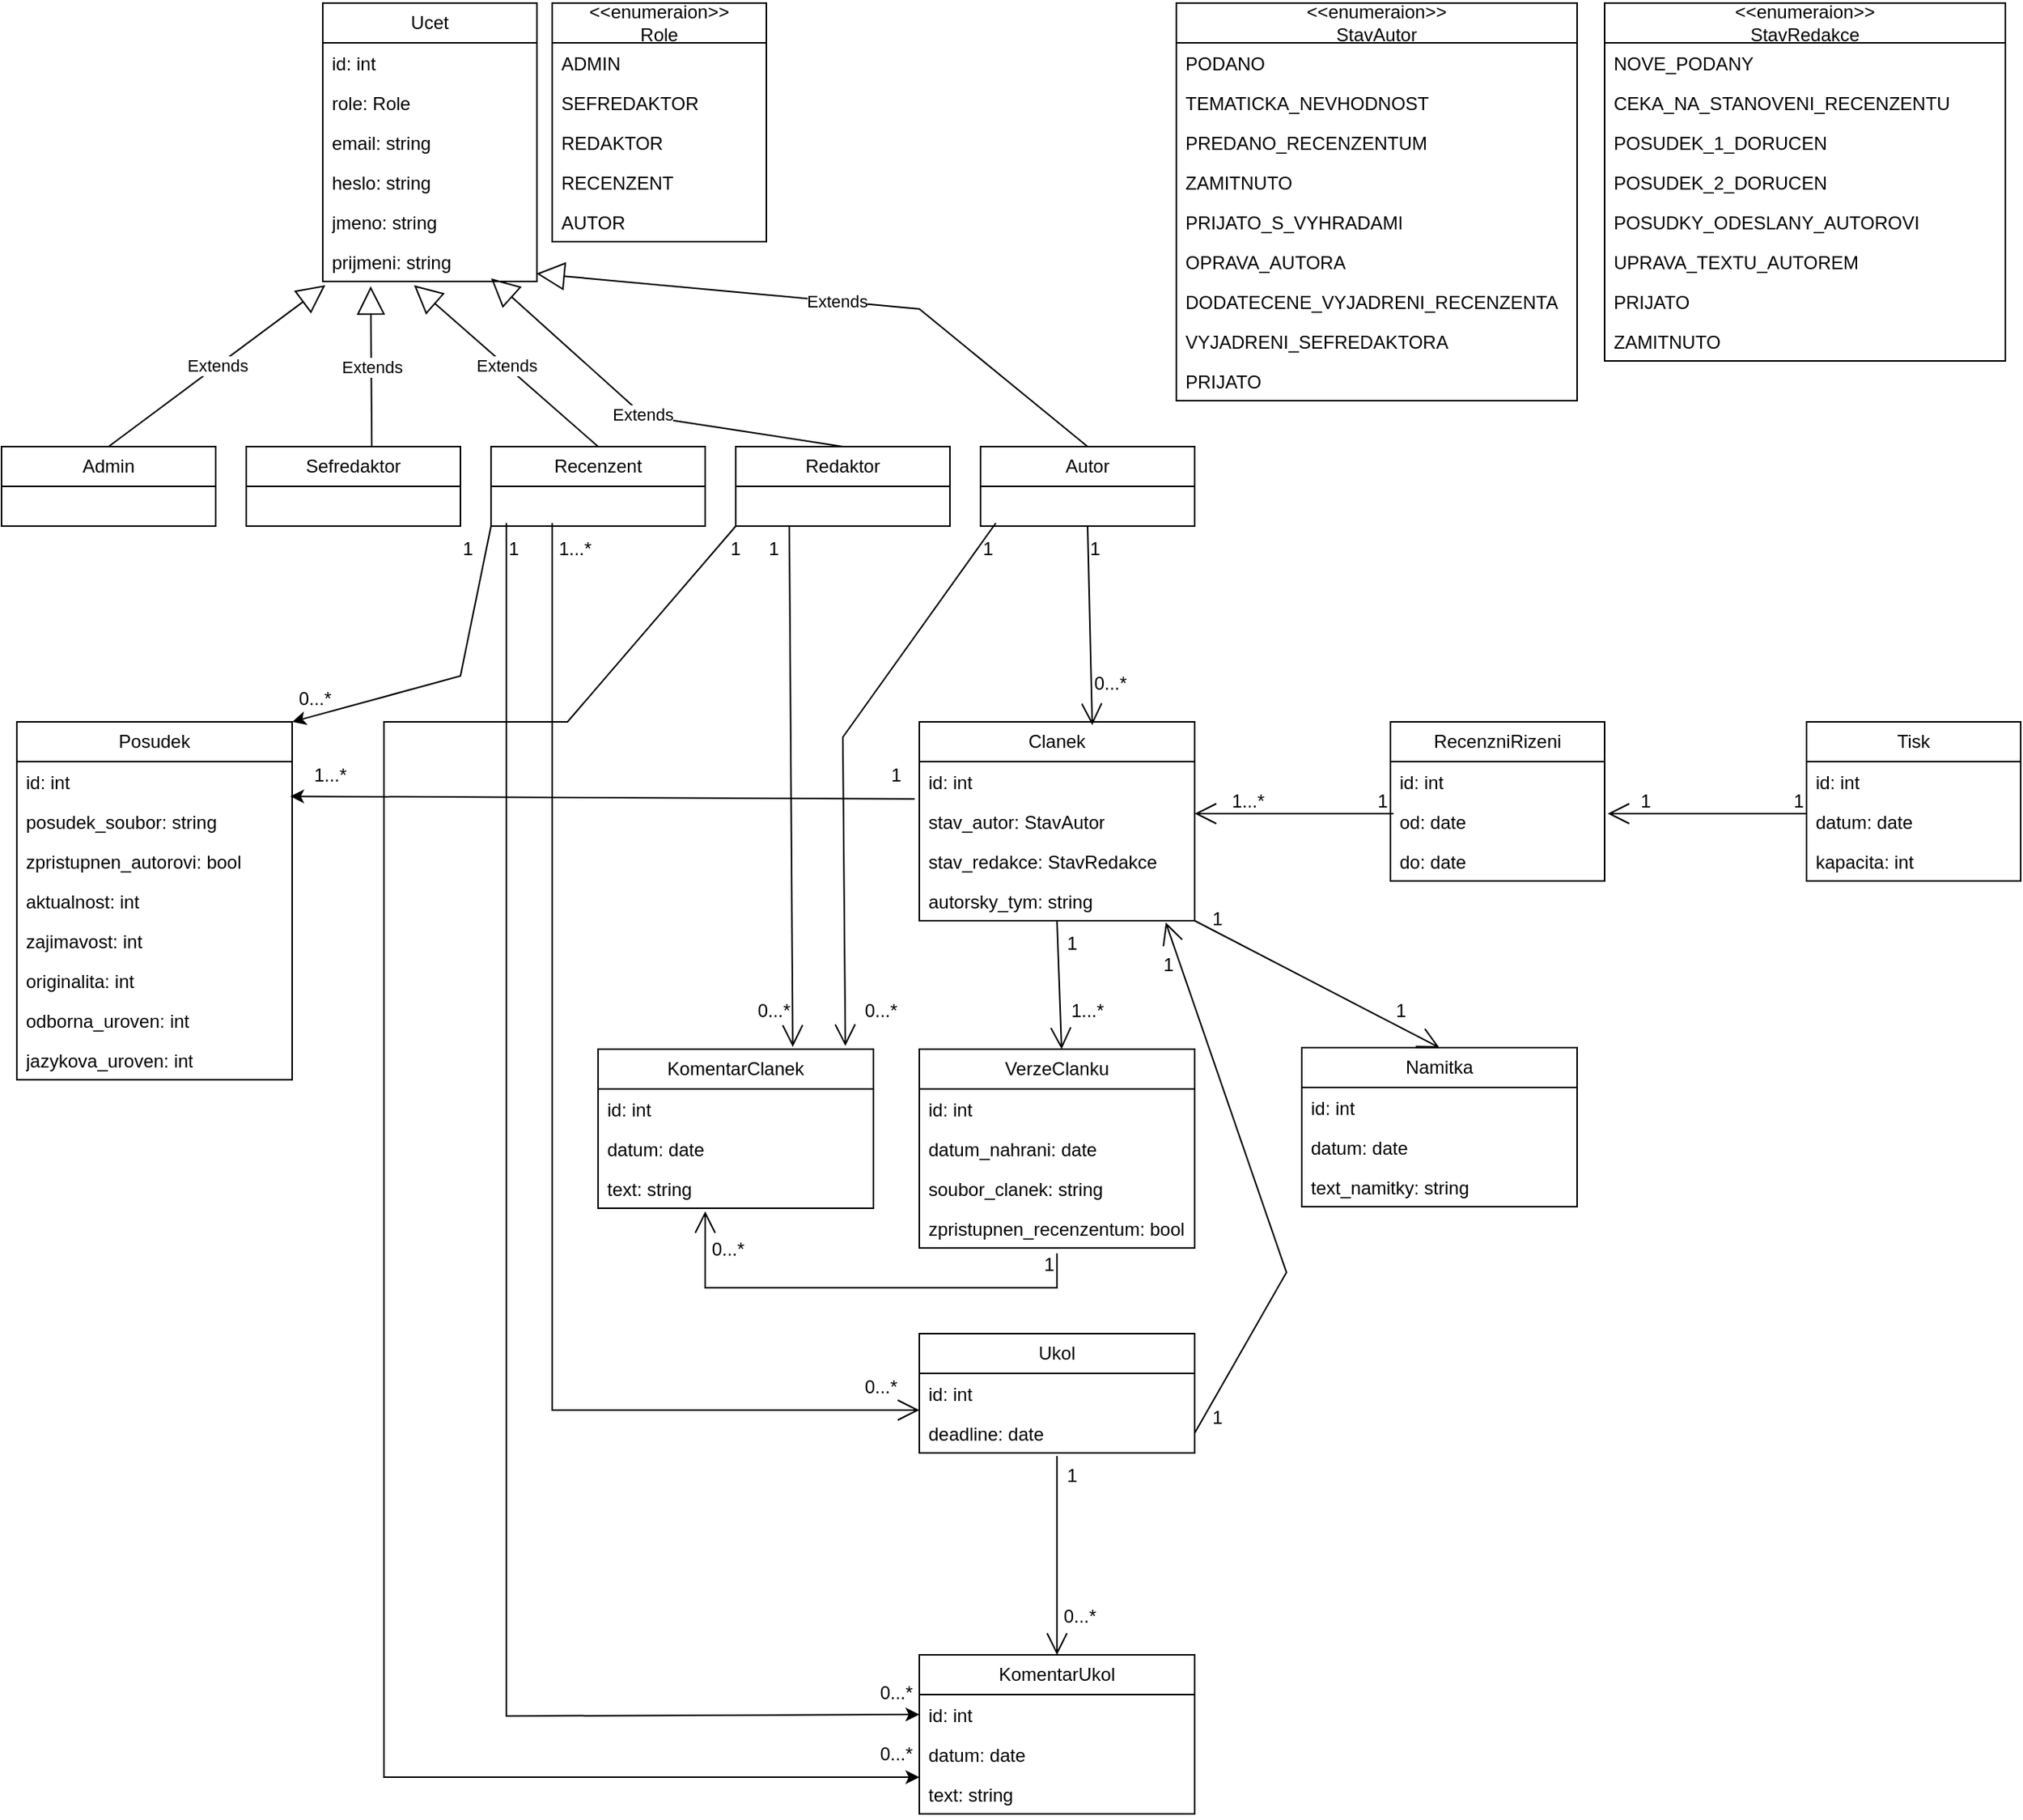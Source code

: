 <mxfile version="22.1.2" type="device">
  <diagram id="C5RBs43oDa-KdzZeNtuy" name="Page-1">
    <mxGraphModel dx="1364" dy="843" grid="1" gridSize="10" guides="1" tooltips="1" connect="1" arrows="1" fold="1" page="1" pageScale="1" pageWidth="2336" pageHeight="1654" math="0" shadow="0">
      <root>
        <mxCell id="WIyWlLk6GJQsqaUBKTNV-0" />
        <mxCell id="WIyWlLk6GJQsqaUBKTNV-1" parent="WIyWlLk6GJQsqaUBKTNV-0" />
        <mxCell id="KQX5GPK5ouyB3LBMSboQ-0" value="Ucet" style="swimlane;fontStyle=0;childLayout=stackLayout;horizontal=1;startSize=26;fillColor=none;horizontalStack=0;resizeParent=1;resizeParentMax=0;resizeLast=0;collapsible=1;marginBottom=0;whiteSpace=wrap;html=1;" parent="WIyWlLk6GJQsqaUBKTNV-1" vertex="1">
          <mxGeometry x="400" y="40" width="140" height="182" as="geometry" />
        </mxCell>
        <mxCell id="KQX5GPK5ouyB3LBMSboQ-1" value="id: int" style="text;strokeColor=none;fillColor=none;align=left;verticalAlign=top;spacingLeft=4;spacingRight=4;overflow=hidden;rotatable=0;points=[[0,0.5],[1,0.5]];portConstraint=eastwest;whiteSpace=wrap;html=1;" parent="KQX5GPK5ouyB3LBMSboQ-0" vertex="1">
          <mxGeometry y="26" width="140" height="26" as="geometry" />
        </mxCell>
        <mxCell id="KQX5GPK5ouyB3LBMSboQ-6" value="role: Role" style="text;strokeColor=none;fillColor=none;align=left;verticalAlign=top;spacingLeft=4;spacingRight=4;overflow=hidden;rotatable=0;points=[[0,0.5],[1,0.5]];portConstraint=eastwest;whiteSpace=wrap;html=1;" parent="KQX5GPK5ouyB3LBMSboQ-0" vertex="1">
          <mxGeometry y="52" width="140" height="26" as="geometry" />
        </mxCell>
        <mxCell id="KQX5GPK5ouyB3LBMSboQ-2" value="email: string" style="text;strokeColor=none;fillColor=none;align=left;verticalAlign=top;spacingLeft=4;spacingRight=4;overflow=hidden;rotatable=0;points=[[0,0.5],[1,0.5]];portConstraint=eastwest;whiteSpace=wrap;html=1;" parent="KQX5GPK5ouyB3LBMSboQ-0" vertex="1">
          <mxGeometry y="78" width="140" height="26" as="geometry" />
        </mxCell>
        <mxCell id="KQX5GPK5ouyB3LBMSboQ-3" value="heslo: string" style="text;strokeColor=none;fillColor=none;align=left;verticalAlign=top;spacingLeft=4;spacingRight=4;overflow=hidden;rotatable=0;points=[[0,0.5],[1,0.5]];portConstraint=eastwest;whiteSpace=wrap;html=1;" parent="KQX5GPK5ouyB3LBMSboQ-0" vertex="1">
          <mxGeometry y="104" width="140" height="26" as="geometry" />
        </mxCell>
        <mxCell id="KQX5GPK5ouyB3LBMSboQ-4" value="jmeno: string" style="text;strokeColor=none;fillColor=none;align=left;verticalAlign=top;spacingLeft=4;spacingRight=4;overflow=hidden;rotatable=0;points=[[0,0.5],[1,0.5]];portConstraint=eastwest;whiteSpace=wrap;html=1;" parent="KQX5GPK5ouyB3LBMSboQ-0" vertex="1">
          <mxGeometry y="130" width="140" height="26" as="geometry" />
        </mxCell>
        <mxCell id="KQX5GPK5ouyB3LBMSboQ-5" value="prijmeni: string" style="text;strokeColor=none;fillColor=none;align=left;verticalAlign=top;spacingLeft=4;spacingRight=4;overflow=hidden;rotatable=0;points=[[0,0.5],[1,0.5]];portConstraint=eastwest;whiteSpace=wrap;html=1;" parent="KQX5GPK5ouyB3LBMSboQ-0" vertex="1">
          <mxGeometry y="156" width="140" height="26" as="geometry" />
        </mxCell>
        <mxCell id="KQX5GPK5ouyB3LBMSboQ-9" value="&amp;lt;&amp;lt;enumeraion&amp;gt;&amp;gt;&lt;br&gt;Role" style="swimlane;fontStyle=0;childLayout=stackLayout;horizontal=1;startSize=26;fillColor=none;horizontalStack=0;resizeParent=1;resizeParentMax=0;resizeLast=0;collapsible=1;marginBottom=0;whiteSpace=wrap;html=1;" parent="WIyWlLk6GJQsqaUBKTNV-1" vertex="1">
          <mxGeometry x="550" y="40" width="140" height="156" as="geometry" />
        </mxCell>
        <mxCell id="KQX5GPK5ouyB3LBMSboQ-14" value="ADMIN" style="text;strokeColor=none;fillColor=none;align=left;verticalAlign=top;spacingLeft=4;spacingRight=4;overflow=hidden;rotatable=0;points=[[0,0.5],[1,0.5]];portConstraint=eastwest;whiteSpace=wrap;html=1;" parent="KQX5GPK5ouyB3LBMSboQ-9" vertex="1">
          <mxGeometry y="26" width="140" height="26" as="geometry" />
        </mxCell>
        <mxCell id="KQX5GPK5ouyB3LBMSboQ-10" value="SEFREDAKTOR" style="text;strokeColor=none;fillColor=none;align=left;verticalAlign=top;spacingLeft=4;spacingRight=4;overflow=hidden;rotatable=0;points=[[0,0.5],[1,0.5]];portConstraint=eastwest;whiteSpace=wrap;html=1;" parent="KQX5GPK5ouyB3LBMSboQ-9" vertex="1">
          <mxGeometry y="52" width="140" height="26" as="geometry" />
        </mxCell>
        <mxCell id="KQX5GPK5ouyB3LBMSboQ-11" value="REDAKTOR" style="text;strokeColor=none;fillColor=none;align=left;verticalAlign=top;spacingLeft=4;spacingRight=4;overflow=hidden;rotatable=0;points=[[0,0.5],[1,0.5]];portConstraint=eastwest;whiteSpace=wrap;html=1;" parent="KQX5GPK5ouyB3LBMSboQ-9" vertex="1">
          <mxGeometry y="78" width="140" height="26" as="geometry" />
        </mxCell>
        <mxCell id="KQX5GPK5ouyB3LBMSboQ-12" value="RECENZENT" style="text;strokeColor=none;fillColor=none;align=left;verticalAlign=top;spacingLeft=4;spacingRight=4;overflow=hidden;rotatable=0;points=[[0,0.5],[1,0.5]];portConstraint=eastwest;whiteSpace=wrap;html=1;" parent="KQX5GPK5ouyB3LBMSboQ-9" vertex="1">
          <mxGeometry y="104" width="140" height="26" as="geometry" />
        </mxCell>
        <mxCell id="KQX5GPK5ouyB3LBMSboQ-13" value="AUTOR" style="text;strokeColor=none;fillColor=none;align=left;verticalAlign=top;spacingLeft=4;spacingRight=4;overflow=hidden;rotatable=0;points=[[0,0.5],[1,0.5]];portConstraint=eastwest;whiteSpace=wrap;html=1;" parent="KQX5GPK5ouyB3LBMSboQ-9" vertex="1">
          <mxGeometry y="130" width="140" height="26" as="geometry" />
        </mxCell>
        <mxCell id="KQX5GPK5ouyB3LBMSboQ-24" value="Admin" style="swimlane;fontStyle=0;childLayout=stackLayout;horizontal=1;startSize=26;fillColor=none;horizontalStack=0;resizeParent=1;resizeParentMax=0;resizeLast=0;collapsible=1;marginBottom=0;whiteSpace=wrap;html=1;" parent="WIyWlLk6GJQsqaUBKTNV-1" vertex="1">
          <mxGeometry x="190" y="330" width="140" height="52" as="geometry" />
        </mxCell>
        <mxCell id="KQX5GPK5ouyB3LBMSboQ-28" value="Sefredaktor" style="swimlane;fontStyle=0;childLayout=stackLayout;horizontal=1;startSize=26;fillColor=none;horizontalStack=0;resizeParent=1;resizeParentMax=0;resizeLast=0;collapsible=1;marginBottom=0;whiteSpace=wrap;html=1;" parent="WIyWlLk6GJQsqaUBKTNV-1" vertex="1">
          <mxGeometry x="350" y="330" width="140" height="52" as="geometry" />
        </mxCell>
        <mxCell id="KQX5GPK5ouyB3LBMSboQ-29" value="Recenzent" style="swimlane;fontStyle=0;childLayout=stackLayout;horizontal=1;startSize=26;fillColor=none;horizontalStack=0;resizeParent=1;resizeParentMax=0;resizeLast=0;collapsible=1;marginBottom=0;whiteSpace=wrap;html=1;" parent="WIyWlLk6GJQsqaUBKTNV-1" vertex="1">
          <mxGeometry x="510" y="330" width="140" height="52" as="geometry" />
        </mxCell>
        <mxCell id="KQX5GPK5ouyB3LBMSboQ-30" value="Redaktor" style="swimlane;fontStyle=0;childLayout=stackLayout;horizontal=1;startSize=26;fillColor=none;horizontalStack=0;resizeParent=1;resizeParentMax=0;resizeLast=0;collapsible=1;marginBottom=0;whiteSpace=wrap;html=1;" parent="WIyWlLk6GJQsqaUBKTNV-1" vertex="1">
          <mxGeometry x="670" y="330" width="140" height="52" as="geometry" />
        </mxCell>
        <mxCell id="KQX5GPK5ouyB3LBMSboQ-31" value="Autor" style="swimlane;fontStyle=0;childLayout=stackLayout;horizontal=1;startSize=26;fillColor=none;horizontalStack=0;resizeParent=1;resizeParentMax=0;resizeLast=0;collapsible=1;marginBottom=0;whiteSpace=wrap;html=1;" parent="WIyWlLk6GJQsqaUBKTNV-1" vertex="1">
          <mxGeometry x="830" y="330" width="140" height="52" as="geometry" />
        </mxCell>
        <mxCell id="KQX5GPK5ouyB3LBMSboQ-32" value="Extends" style="endArrow=block;endSize=16;endFill=0;html=1;rounded=0;entryX=0.012;entryY=1.095;entryDx=0;entryDy=0;entryPerimeter=0;exitX=0.5;exitY=0;exitDx=0;exitDy=0;" parent="WIyWlLk6GJQsqaUBKTNV-1" source="KQX5GPK5ouyB3LBMSboQ-24" target="KQX5GPK5ouyB3LBMSboQ-5" edge="1">
          <mxGeometry width="160" relative="1" as="geometry">
            <mxPoint x="430" y="440" as="sourcePoint" />
            <mxPoint x="590" y="440" as="targetPoint" />
          </mxGeometry>
        </mxCell>
        <mxCell id="KQX5GPK5ouyB3LBMSboQ-33" value="Extends" style="endArrow=block;endSize=16;endFill=0;html=1;rounded=0;entryX=0.224;entryY=1.122;entryDx=0;entryDy=0;entryPerimeter=0;exitX=0.586;exitY=0;exitDx=0;exitDy=0;exitPerimeter=0;" parent="WIyWlLk6GJQsqaUBKTNV-1" source="KQX5GPK5ouyB3LBMSboQ-28" target="KQX5GPK5ouyB3LBMSboQ-5" edge="1">
          <mxGeometry width="160" relative="1" as="geometry">
            <mxPoint x="270" y="340" as="sourcePoint" />
            <mxPoint x="412" y="234" as="targetPoint" />
          </mxGeometry>
        </mxCell>
        <mxCell id="KQX5GPK5ouyB3LBMSboQ-34" value="Extends" style="endArrow=block;endSize=16;endFill=0;html=1;rounded=0;entryX=0.426;entryY=1.095;entryDx=0;entryDy=0;entryPerimeter=0;exitX=0.5;exitY=0;exitDx=0;exitDy=0;" parent="WIyWlLk6GJQsqaUBKTNV-1" source="KQX5GPK5ouyB3LBMSboQ-29" target="KQX5GPK5ouyB3LBMSboQ-5" edge="1">
          <mxGeometry width="160" relative="1" as="geometry">
            <mxPoint x="480" y="300" as="sourcePoint" />
            <mxPoint x="422" y="244" as="targetPoint" />
          </mxGeometry>
        </mxCell>
        <mxCell id="KQX5GPK5ouyB3LBMSboQ-35" value="Extends" style="endArrow=block;endSize=16;endFill=0;html=1;rounded=0;exitX=0.5;exitY=0;exitDx=0;exitDy=0;" parent="WIyWlLk6GJQsqaUBKTNV-1" source="KQX5GPK5ouyB3LBMSboQ-30" edge="1">
          <mxGeometry width="160" relative="1" as="geometry">
            <mxPoint x="430" y="440" as="sourcePoint" />
            <mxPoint x="510" y="220" as="targetPoint" />
            <Array as="points">
              <mxPoint x="610" y="310" />
            </Array>
          </mxGeometry>
        </mxCell>
        <mxCell id="KQX5GPK5ouyB3LBMSboQ-36" value="Extends" style="endArrow=block;endSize=16;endFill=0;html=1;rounded=0;exitX=0.5;exitY=0;exitDx=0;exitDy=0;entryX=0.998;entryY=0.804;entryDx=0;entryDy=0;entryPerimeter=0;" parent="WIyWlLk6GJQsqaUBKTNV-1" target="KQX5GPK5ouyB3LBMSboQ-5" edge="1">
          <mxGeometry width="160" relative="1" as="geometry">
            <mxPoint x="900" y="330" as="sourcePoint" />
            <mxPoint x="560" y="220" as="targetPoint" />
            <Array as="points">
              <mxPoint x="790" y="240" />
            </Array>
          </mxGeometry>
        </mxCell>
        <mxCell id="KQX5GPK5ouyB3LBMSboQ-38" value="Clanek" style="swimlane;fontStyle=0;childLayout=stackLayout;horizontal=1;startSize=26;fillColor=none;horizontalStack=0;resizeParent=1;resizeParentMax=0;resizeLast=0;collapsible=1;marginBottom=0;whiteSpace=wrap;html=1;" parent="WIyWlLk6GJQsqaUBKTNV-1" vertex="1">
          <mxGeometry x="790" y="510" width="180" height="130" as="geometry" />
        </mxCell>
        <mxCell id="KQX5GPK5ouyB3LBMSboQ-39" value="id: int" style="text;strokeColor=none;fillColor=none;align=left;verticalAlign=top;spacingLeft=4;spacingRight=4;overflow=hidden;rotatable=0;points=[[0,0.5],[1,0.5]];portConstraint=eastwest;whiteSpace=wrap;html=1;" parent="KQX5GPK5ouyB3LBMSboQ-38" vertex="1">
          <mxGeometry y="26" width="180" height="26" as="geometry" />
        </mxCell>
        <mxCell id="KQX5GPK5ouyB3LBMSboQ-41" value="stav_autor: StavAutor" style="text;strokeColor=none;fillColor=none;align=left;verticalAlign=top;spacingLeft=4;spacingRight=4;overflow=hidden;rotatable=0;points=[[0,0.5],[1,0.5]];portConstraint=eastwest;whiteSpace=wrap;html=1;" parent="KQX5GPK5ouyB3LBMSboQ-38" vertex="1">
          <mxGeometry y="52" width="180" height="26" as="geometry" />
        </mxCell>
        <mxCell id="KQX5GPK5ouyB3LBMSboQ-66" value="stav_redakce: StavRedakce" style="text;strokeColor=none;fillColor=none;align=left;verticalAlign=top;spacingLeft=4;spacingRight=4;overflow=hidden;rotatable=0;points=[[0,0.5],[1,0.5]];portConstraint=eastwest;whiteSpace=wrap;html=1;" parent="KQX5GPK5ouyB3LBMSboQ-38" vertex="1">
          <mxGeometry y="78" width="180" height="26" as="geometry" />
        </mxCell>
        <mxCell id="KQX5GPK5ouyB3LBMSboQ-184" value="autorsky_tym: string" style="text;strokeColor=none;fillColor=none;align=left;verticalAlign=top;spacingLeft=4;spacingRight=4;overflow=hidden;rotatable=0;points=[[0,0.5],[1,0.5]];portConstraint=eastwest;whiteSpace=wrap;html=1;" parent="KQX5GPK5ouyB3LBMSboQ-38" vertex="1">
          <mxGeometry y="104" width="180" height="26" as="geometry" />
        </mxCell>
        <mxCell id="KQX5GPK5ouyB3LBMSboQ-42" value="RecenzniRizeni" style="swimlane;fontStyle=0;childLayout=stackLayout;horizontal=1;startSize=26;fillColor=none;horizontalStack=0;resizeParent=1;resizeParentMax=0;resizeLast=0;collapsible=1;marginBottom=0;whiteSpace=wrap;html=1;" parent="WIyWlLk6GJQsqaUBKTNV-1" vertex="1">
          <mxGeometry x="1098" y="510" width="140" height="104" as="geometry" />
        </mxCell>
        <mxCell id="KQX5GPK5ouyB3LBMSboQ-43" value="id: int" style="text;strokeColor=none;fillColor=none;align=left;verticalAlign=top;spacingLeft=4;spacingRight=4;overflow=hidden;rotatable=0;points=[[0,0.5],[1,0.5]];portConstraint=eastwest;whiteSpace=wrap;html=1;" parent="KQX5GPK5ouyB3LBMSboQ-42" vertex="1">
          <mxGeometry y="26" width="140" height="26" as="geometry" />
        </mxCell>
        <mxCell id="KQX5GPK5ouyB3LBMSboQ-44" value="od: date" style="text;strokeColor=none;fillColor=none;align=left;verticalAlign=top;spacingLeft=4;spacingRight=4;overflow=hidden;rotatable=0;points=[[0,0.5],[1,0.5]];portConstraint=eastwest;whiteSpace=wrap;html=1;" parent="KQX5GPK5ouyB3LBMSboQ-42" vertex="1">
          <mxGeometry y="52" width="140" height="26" as="geometry" />
        </mxCell>
        <mxCell id="KQX5GPK5ouyB3LBMSboQ-45" value="do: date" style="text;strokeColor=none;fillColor=none;align=left;verticalAlign=top;spacingLeft=4;spacingRight=4;overflow=hidden;rotatable=0;points=[[0,0.5],[1,0.5]];portConstraint=eastwest;whiteSpace=wrap;html=1;" parent="KQX5GPK5ouyB3LBMSboQ-42" vertex="1">
          <mxGeometry y="78" width="140" height="26" as="geometry" />
        </mxCell>
        <mxCell id="KQX5GPK5ouyB3LBMSboQ-46" value="Tisk" style="swimlane;fontStyle=0;childLayout=stackLayout;horizontal=1;startSize=26;fillColor=none;horizontalStack=0;resizeParent=1;resizeParentMax=0;resizeLast=0;collapsible=1;marginBottom=0;whiteSpace=wrap;html=1;" parent="WIyWlLk6GJQsqaUBKTNV-1" vertex="1">
          <mxGeometry x="1370" y="510" width="140" height="104" as="geometry" />
        </mxCell>
        <mxCell id="KQX5GPK5ouyB3LBMSboQ-47" value="id: int" style="text;strokeColor=none;fillColor=none;align=left;verticalAlign=top;spacingLeft=4;spacingRight=4;overflow=hidden;rotatable=0;points=[[0,0.5],[1,0.5]];portConstraint=eastwest;whiteSpace=wrap;html=1;" parent="KQX5GPK5ouyB3LBMSboQ-46" vertex="1">
          <mxGeometry y="26" width="140" height="26" as="geometry" />
        </mxCell>
        <mxCell id="KQX5GPK5ouyB3LBMSboQ-48" value="datum: date" style="text;strokeColor=none;fillColor=none;align=left;verticalAlign=top;spacingLeft=4;spacingRight=4;overflow=hidden;rotatable=0;points=[[0,0.5],[1,0.5]];portConstraint=eastwest;whiteSpace=wrap;html=1;" parent="KQX5GPK5ouyB3LBMSboQ-46" vertex="1">
          <mxGeometry y="52" width="140" height="26" as="geometry" />
        </mxCell>
        <mxCell id="KQX5GPK5ouyB3LBMSboQ-49" value="kapacita: int" style="text;strokeColor=none;fillColor=none;align=left;verticalAlign=top;spacingLeft=4;spacingRight=4;overflow=hidden;rotatable=0;points=[[0,0.5],[1,0.5]];portConstraint=eastwest;whiteSpace=wrap;html=1;" parent="KQX5GPK5ouyB3LBMSboQ-46" vertex="1">
          <mxGeometry y="78" width="140" height="26" as="geometry" />
        </mxCell>
        <mxCell id="KQX5GPK5ouyB3LBMSboQ-50" value="" style="endArrow=open;endFill=1;endSize=12;html=1;rounded=0;" parent="WIyWlLk6GJQsqaUBKTNV-1" edge="1">
          <mxGeometry width="160" relative="1" as="geometry">
            <mxPoint x="1370" y="570" as="sourcePoint" />
            <mxPoint x="1240" y="570" as="targetPoint" />
          </mxGeometry>
        </mxCell>
        <mxCell id="KQX5GPK5ouyB3LBMSboQ-51" value="" style="endArrow=open;endFill=1;endSize=12;html=1;rounded=0;" parent="WIyWlLk6GJQsqaUBKTNV-1" edge="1">
          <mxGeometry width="160" relative="1" as="geometry">
            <mxPoint x="1100" y="570" as="sourcePoint" />
            <mxPoint x="970" y="570" as="targetPoint" />
          </mxGeometry>
        </mxCell>
        <mxCell id="KQX5GPK5ouyB3LBMSboQ-53" value="1" style="text;html=1;strokeColor=none;fillColor=none;align=center;verticalAlign=middle;whiteSpace=wrap;rounded=0;" parent="WIyWlLk6GJQsqaUBKTNV-1" vertex="1">
          <mxGeometry x="1360" y="547" width="10" height="30" as="geometry" />
        </mxCell>
        <mxCell id="KQX5GPK5ouyB3LBMSboQ-54" value="1" style="text;html=1;strokeColor=none;fillColor=none;align=center;verticalAlign=middle;whiteSpace=wrap;rounded=0;" parent="WIyWlLk6GJQsqaUBKTNV-1" vertex="1">
          <mxGeometry x="1260" y="547" width="10" height="30" as="geometry" />
        </mxCell>
        <mxCell id="KQX5GPK5ouyB3LBMSboQ-56" value="1" style="text;html=1;strokeColor=none;fillColor=none;align=center;verticalAlign=middle;whiteSpace=wrap;rounded=0;" parent="WIyWlLk6GJQsqaUBKTNV-1" vertex="1">
          <mxGeometry x="1088" y="547" width="10" height="30" as="geometry" />
        </mxCell>
        <mxCell id="KQX5GPK5ouyB3LBMSboQ-59" value="1...*" style="text;html=1;strokeColor=none;fillColor=none;align=center;verticalAlign=middle;whiteSpace=wrap;rounded=0;" parent="WIyWlLk6GJQsqaUBKTNV-1" vertex="1">
          <mxGeometry x="990" y="547" width="30" height="30" as="geometry" />
        </mxCell>
        <mxCell id="KQX5GPK5ouyB3LBMSboQ-62" value="0...*" style="text;html=1;strokeColor=none;fillColor=none;align=center;verticalAlign=middle;whiteSpace=wrap;rounded=0;" parent="WIyWlLk6GJQsqaUBKTNV-1" vertex="1">
          <mxGeometry x="900" y="470" width="30" height="30" as="geometry" />
        </mxCell>
        <mxCell id="KQX5GPK5ouyB3LBMSboQ-64" value="" style="endArrow=open;endFill=1;endSize=12;html=1;rounded=0;exitX=0.5;exitY=1;exitDx=0;exitDy=0;entryX=0.628;entryY=0.016;entryDx=0;entryDy=0;entryPerimeter=0;" parent="WIyWlLk6GJQsqaUBKTNV-1" source="KQX5GPK5ouyB3LBMSboQ-31" target="KQX5GPK5ouyB3LBMSboQ-38" edge="1">
          <mxGeometry width="160" relative="1" as="geometry">
            <mxPoint x="900" y="400" as="sourcePoint" />
            <mxPoint x="790" y="460" as="targetPoint" />
          </mxGeometry>
        </mxCell>
        <mxCell id="KQX5GPK5ouyB3LBMSboQ-65" value="1" style="text;html=1;strokeColor=none;fillColor=none;align=center;verticalAlign=middle;whiteSpace=wrap;rounded=0;" parent="WIyWlLk6GJQsqaUBKTNV-1" vertex="1">
          <mxGeometry x="900" y="382" width="10" height="30" as="geometry" />
        </mxCell>
        <mxCell id="KQX5GPK5ouyB3LBMSboQ-67" value="&amp;lt;&amp;lt;enumeraion&amp;gt;&amp;gt;&lt;br&gt;StavAutor" style="swimlane;fontStyle=0;childLayout=stackLayout;horizontal=1;startSize=26;fillColor=none;horizontalStack=0;resizeParent=1;resizeParentMax=0;resizeLast=0;collapsible=1;marginBottom=0;whiteSpace=wrap;html=1;" parent="WIyWlLk6GJQsqaUBKTNV-1" vertex="1">
          <mxGeometry x="958" y="40" width="262" height="260" as="geometry" />
        </mxCell>
        <mxCell id="KQX5GPK5ouyB3LBMSboQ-68" value="PODANO" style="text;strokeColor=none;fillColor=none;align=left;verticalAlign=top;spacingLeft=4;spacingRight=4;overflow=hidden;rotatable=0;points=[[0,0.5],[1,0.5]];portConstraint=eastwest;whiteSpace=wrap;html=1;" parent="KQX5GPK5ouyB3LBMSboQ-67" vertex="1">
          <mxGeometry y="26" width="262" height="26" as="geometry" />
        </mxCell>
        <mxCell id="KQX5GPK5ouyB3LBMSboQ-72" value="TEMATICKA_NEVHODNOST" style="text;strokeColor=none;fillColor=none;align=left;verticalAlign=top;spacingLeft=4;spacingRight=4;overflow=hidden;rotatable=0;points=[[0,0.5],[1,0.5]];portConstraint=eastwest;whiteSpace=wrap;html=1;" parent="KQX5GPK5ouyB3LBMSboQ-67" vertex="1">
          <mxGeometry y="52" width="262" height="26" as="geometry" />
        </mxCell>
        <mxCell id="KQX5GPK5ouyB3LBMSboQ-70" value="PREDANO_RECENZENTUM" style="text;strokeColor=none;fillColor=none;align=left;verticalAlign=top;spacingLeft=4;spacingRight=4;overflow=hidden;rotatable=0;points=[[0,0.5],[1,0.5]];portConstraint=eastwest;whiteSpace=wrap;html=1;" parent="KQX5GPK5ouyB3LBMSboQ-67" vertex="1">
          <mxGeometry y="78" width="262" height="26" as="geometry" />
        </mxCell>
        <mxCell id="KQX5GPK5ouyB3LBMSboQ-69" value="ZAMITNUTO" style="text;strokeColor=none;fillColor=none;align=left;verticalAlign=top;spacingLeft=4;spacingRight=4;overflow=hidden;rotatable=0;points=[[0,0.5],[1,0.5]];portConstraint=eastwest;whiteSpace=wrap;html=1;" parent="KQX5GPK5ouyB3LBMSboQ-67" vertex="1">
          <mxGeometry y="104" width="262" height="26" as="geometry" />
        </mxCell>
        <mxCell id="KQX5GPK5ouyB3LBMSboQ-71" value="PRIJATO_S_VYHRADAMI" style="text;strokeColor=none;fillColor=none;align=left;verticalAlign=top;spacingLeft=4;spacingRight=4;overflow=hidden;rotatable=0;points=[[0,0.5],[1,0.5]];portConstraint=eastwest;whiteSpace=wrap;html=1;" parent="KQX5GPK5ouyB3LBMSboQ-67" vertex="1">
          <mxGeometry y="130" width="262" height="26" as="geometry" />
        </mxCell>
        <mxCell id="KQX5GPK5ouyB3LBMSboQ-73" value="OPRAVA_AUTORA" style="text;strokeColor=none;fillColor=none;align=left;verticalAlign=top;spacingLeft=4;spacingRight=4;overflow=hidden;rotatable=0;points=[[0,0.5],[1,0.5]];portConstraint=eastwest;whiteSpace=wrap;html=1;" parent="KQX5GPK5ouyB3LBMSboQ-67" vertex="1">
          <mxGeometry y="156" width="262" height="26" as="geometry" />
        </mxCell>
        <mxCell id="KQX5GPK5ouyB3LBMSboQ-74" value="DODATECENE_VYJADRENI_RECENZENTA" style="text;strokeColor=none;fillColor=none;align=left;verticalAlign=top;spacingLeft=4;spacingRight=4;overflow=hidden;rotatable=0;points=[[0,0.5],[1,0.5]];portConstraint=eastwest;whiteSpace=wrap;html=1;" parent="KQX5GPK5ouyB3LBMSboQ-67" vertex="1">
          <mxGeometry y="182" width="262" height="26" as="geometry" />
        </mxCell>
        <mxCell id="KQX5GPK5ouyB3LBMSboQ-75" value="VYJADRENI_SEFREDAKTORA" style="text;strokeColor=none;fillColor=none;align=left;verticalAlign=top;spacingLeft=4;spacingRight=4;overflow=hidden;rotatable=0;points=[[0,0.5],[1,0.5]];portConstraint=eastwest;whiteSpace=wrap;html=1;" parent="KQX5GPK5ouyB3LBMSboQ-67" vertex="1">
          <mxGeometry y="208" width="262" height="26" as="geometry" />
        </mxCell>
        <mxCell id="KQX5GPK5ouyB3LBMSboQ-76" value="PRIJATO" style="text;strokeColor=none;fillColor=none;align=left;verticalAlign=top;spacingLeft=4;spacingRight=4;overflow=hidden;rotatable=0;points=[[0,0.5],[1,0.5]];portConstraint=eastwest;whiteSpace=wrap;html=1;" parent="KQX5GPK5ouyB3LBMSboQ-67" vertex="1">
          <mxGeometry y="234" width="262" height="26" as="geometry" />
        </mxCell>
        <mxCell id="KQX5GPK5ouyB3LBMSboQ-77" value="&amp;lt;&amp;lt;enumeraion&amp;gt;&amp;gt;&lt;br&gt;StavRedakce" style="swimlane;fontStyle=0;childLayout=stackLayout;horizontal=1;startSize=26;fillColor=none;horizontalStack=0;resizeParent=1;resizeParentMax=0;resizeLast=0;collapsible=1;marginBottom=0;whiteSpace=wrap;html=1;" parent="WIyWlLk6GJQsqaUBKTNV-1" vertex="1">
          <mxGeometry x="1238" y="40" width="262" height="234" as="geometry" />
        </mxCell>
        <mxCell id="KQX5GPK5ouyB3LBMSboQ-78" value="NOVE_PODANY" style="text;strokeColor=none;fillColor=none;align=left;verticalAlign=top;spacingLeft=4;spacingRight=4;overflow=hidden;rotatable=0;points=[[0,0.5],[1,0.5]];portConstraint=eastwest;whiteSpace=wrap;html=1;" parent="KQX5GPK5ouyB3LBMSboQ-77" vertex="1">
          <mxGeometry y="26" width="262" height="26" as="geometry" />
        </mxCell>
        <mxCell id="KQX5GPK5ouyB3LBMSboQ-79" value="CEKA_NA_STANOVENI_RECENZENTU" style="text;strokeColor=none;fillColor=none;align=left;verticalAlign=top;spacingLeft=4;spacingRight=4;overflow=hidden;rotatable=0;points=[[0,0.5],[1,0.5]];portConstraint=eastwest;whiteSpace=wrap;html=1;" parent="KQX5GPK5ouyB3LBMSboQ-77" vertex="1">
          <mxGeometry y="52" width="262" height="26" as="geometry" />
        </mxCell>
        <mxCell id="KQX5GPK5ouyB3LBMSboQ-80" value="POSUDEK_1_DORUCEN" style="text;strokeColor=none;fillColor=none;align=left;verticalAlign=top;spacingLeft=4;spacingRight=4;overflow=hidden;rotatable=0;points=[[0,0.5],[1,0.5]];portConstraint=eastwest;whiteSpace=wrap;html=1;" parent="KQX5GPK5ouyB3LBMSboQ-77" vertex="1">
          <mxGeometry y="78" width="262" height="26" as="geometry" />
        </mxCell>
        <mxCell id="KQX5GPK5ouyB3LBMSboQ-81" value="POSUDEK_2_DORUCEN" style="text;strokeColor=none;fillColor=none;align=left;verticalAlign=top;spacingLeft=4;spacingRight=4;overflow=hidden;rotatable=0;points=[[0,0.5],[1,0.5]];portConstraint=eastwest;whiteSpace=wrap;html=1;" parent="KQX5GPK5ouyB3LBMSboQ-77" vertex="1">
          <mxGeometry y="104" width="262" height="26" as="geometry" />
        </mxCell>
        <mxCell id="KQX5GPK5ouyB3LBMSboQ-82" value="POSUDKY_ODESLANY_AUTOROVI" style="text;strokeColor=none;fillColor=none;align=left;verticalAlign=top;spacingLeft=4;spacingRight=4;overflow=hidden;rotatable=0;points=[[0,0.5],[1,0.5]];portConstraint=eastwest;whiteSpace=wrap;html=1;" parent="KQX5GPK5ouyB3LBMSboQ-77" vertex="1">
          <mxGeometry y="130" width="262" height="26" as="geometry" />
        </mxCell>
        <mxCell id="KQX5GPK5ouyB3LBMSboQ-83" value="UPRAVA_TEXTU_AUTOREM" style="text;strokeColor=none;fillColor=none;align=left;verticalAlign=top;spacingLeft=4;spacingRight=4;overflow=hidden;rotatable=0;points=[[0,0.5],[1,0.5]];portConstraint=eastwest;whiteSpace=wrap;html=1;" parent="KQX5GPK5ouyB3LBMSboQ-77" vertex="1">
          <mxGeometry y="156" width="262" height="26" as="geometry" />
        </mxCell>
        <mxCell id="KQX5GPK5ouyB3LBMSboQ-84" value="PRIJATO" style="text;strokeColor=none;fillColor=none;align=left;verticalAlign=top;spacingLeft=4;spacingRight=4;overflow=hidden;rotatable=0;points=[[0,0.5],[1,0.5]];portConstraint=eastwest;whiteSpace=wrap;html=1;" parent="KQX5GPK5ouyB3LBMSboQ-77" vertex="1">
          <mxGeometry y="182" width="262" height="26" as="geometry" />
        </mxCell>
        <mxCell id="KQX5GPK5ouyB3LBMSboQ-86" value="ZAMITNUTO" style="text;strokeColor=none;fillColor=none;align=left;verticalAlign=top;spacingLeft=4;spacingRight=4;overflow=hidden;rotatable=0;points=[[0,0.5],[1,0.5]];portConstraint=eastwest;whiteSpace=wrap;html=1;" parent="KQX5GPK5ouyB3LBMSboQ-77" vertex="1">
          <mxGeometry y="208" width="262" height="26" as="geometry" />
        </mxCell>
        <mxCell id="KQX5GPK5ouyB3LBMSboQ-87" value="VerzeClanku" style="swimlane;fontStyle=0;childLayout=stackLayout;horizontal=1;startSize=26;fillColor=none;horizontalStack=0;resizeParent=1;resizeParentMax=0;resizeLast=0;collapsible=1;marginBottom=0;whiteSpace=wrap;html=1;" parent="WIyWlLk6GJQsqaUBKTNV-1" vertex="1">
          <mxGeometry x="790" y="724" width="180" height="130" as="geometry" />
        </mxCell>
        <mxCell id="KQX5GPK5ouyB3LBMSboQ-88" value="id: int" style="text;strokeColor=none;fillColor=none;align=left;verticalAlign=top;spacingLeft=4;spacingRight=4;overflow=hidden;rotatable=0;points=[[0,0.5],[1,0.5]];portConstraint=eastwest;whiteSpace=wrap;html=1;" parent="KQX5GPK5ouyB3LBMSboQ-87" vertex="1">
          <mxGeometry y="26" width="180" height="26" as="geometry" />
        </mxCell>
        <mxCell id="KQX5GPK5ouyB3LBMSboQ-96" value="datum_nahrani: date" style="text;strokeColor=none;fillColor=none;align=left;verticalAlign=top;spacingLeft=4;spacingRight=4;overflow=hidden;rotatable=0;points=[[0,0.5],[1,0.5]];portConstraint=eastwest;whiteSpace=wrap;html=1;" parent="KQX5GPK5ouyB3LBMSboQ-87" vertex="1">
          <mxGeometry y="52" width="180" height="26" as="geometry" />
        </mxCell>
        <mxCell id="KQX5GPK5ouyB3LBMSboQ-97" value="soubor_clanek: string" style="text;strokeColor=none;fillColor=none;align=left;verticalAlign=top;spacingLeft=4;spacingRight=4;overflow=hidden;rotatable=0;points=[[0,0.5],[1,0.5]];portConstraint=eastwest;whiteSpace=wrap;html=1;" parent="KQX5GPK5ouyB3LBMSboQ-87" vertex="1">
          <mxGeometry y="78" width="180" height="26" as="geometry" />
        </mxCell>
        <mxCell id="KQX5GPK5ouyB3LBMSboQ-179" value="zpristupnen_recenzentum: bool" style="text;strokeColor=none;fillColor=none;align=left;verticalAlign=top;spacingLeft=4;spacingRight=4;overflow=hidden;rotatable=0;points=[[0,0.5],[1,0.5]];portConstraint=eastwest;whiteSpace=wrap;html=1;" parent="KQX5GPK5ouyB3LBMSboQ-87" vertex="1">
          <mxGeometry y="104" width="180" height="26" as="geometry" />
        </mxCell>
        <mxCell id="KQX5GPK5ouyB3LBMSboQ-93" value="" style="endArrow=open;endFill=1;endSize=12;html=1;rounded=0;" parent="WIyWlLk6GJQsqaUBKTNV-1" edge="1">
          <mxGeometry width="160" relative="1" as="geometry">
            <mxPoint x="880" y="640" as="sourcePoint" />
            <mxPoint x="883" y="724" as="targetPoint" />
          </mxGeometry>
        </mxCell>
        <mxCell id="KQX5GPK5ouyB3LBMSboQ-94" value="1" style="text;html=1;strokeColor=none;fillColor=none;align=center;verticalAlign=middle;whiteSpace=wrap;rounded=0;" parent="WIyWlLk6GJQsqaUBKTNV-1" vertex="1">
          <mxGeometry x="885" y="640" width="10" height="30" as="geometry" />
        </mxCell>
        <mxCell id="KQX5GPK5ouyB3LBMSboQ-95" value="1...*" style="text;html=1;strokeColor=none;fillColor=none;align=center;verticalAlign=middle;whiteSpace=wrap;rounded=0;" parent="WIyWlLk6GJQsqaUBKTNV-1" vertex="1">
          <mxGeometry x="885" y="684" width="30" height="30" as="geometry" />
        </mxCell>
        <mxCell id="KQX5GPK5ouyB3LBMSboQ-98" value="Namitka" style="swimlane;fontStyle=0;childLayout=stackLayout;horizontal=1;startSize=26;fillColor=none;horizontalStack=0;resizeParent=1;resizeParentMax=0;resizeLast=0;collapsible=1;marginBottom=0;whiteSpace=wrap;html=1;" parent="WIyWlLk6GJQsqaUBKTNV-1" vertex="1">
          <mxGeometry x="1040" y="723" width="180" height="104" as="geometry" />
        </mxCell>
        <mxCell id="KQX5GPK5ouyB3LBMSboQ-99" value="id: int" style="text;strokeColor=none;fillColor=none;align=left;verticalAlign=top;spacingLeft=4;spacingRight=4;overflow=hidden;rotatable=0;points=[[0,0.5],[1,0.5]];portConstraint=eastwest;whiteSpace=wrap;html=1;" parent="KQX5GPK5ouyB3LBMSboQ-98" vertex="1">
          <mxGeometry y="26" width="180" height="26" as="geometry" />
        </mxCell>
        <mxCell id="KQX5GPK5ouyB3LBMSboQ-100" value="datum: date" style="text;strokeColor=none;fillColor=none;align=left;verticalAlign=top;spacingLeft=4;spacingRight=4;overflow=hidden;rotatable=0;points=[[0,0.5],[1,0.5]];portConstraint=eastwest;whiteSpace=wrap;html=1;" parent="KQX5GPK5ouyB3LBMSboQ-98" vertex="1">
          <mxGeometry y="52" width="180" height="26" as="geometry" />
        </mxCell>
        <mxCell id="KQX5GPK5ouyB3LBMSboQ-101" value="text_namitky: string" style="text;strokeColor=none;fillColor=none;align=left;verticalAlign=top;spacingLeft=4;spacingRight=4;overflow=hidden;rotatable=0;points=[[0,0.5],[1,0.5]];portConstraint=eastwest;whiteSpace=wrap;html=1;" parent="KQX5GPK5ouyB3LBMSboQ-98" vertex="1">
          <mxGeometry y="78" width="180" height="26" as="geometry" />
        </mxCell>
        <mxCell id="KQX5GPK5ouyB3LBMSboQ-102" value="" style="endArrow=open;endFill=1;endSize=12;html=1;rounded=0;exitX=1;exitY=1;exitDx=0;exitDy=0;entryX=0.5;entryY=0;entryDx=0;entryDy=0;" parent="WIyWlLk6GJQsqaUBKTNV-1" source="KQX5GPK5ouyB3LBMSboQ-38" target="KQX5GPK5ouyB3LBMSboQ-98" edge="1">
          <mxGeometry width="160" relative="1" as="geometry">
            <mxPoint x="1088" y="650" as="sourcePoint" />
            <mxPoint x="958" y="650" as="targetPoint" />
          </mxGeometry>
        </mxCell>
        <mxCell id="KQX5GPK5ouyB3LBMSboQ-103" value="1" style="text;html=1;strokeColor=none;fillColor=none;align=center;verticalAlign=middle;whiteSpace=wrap;rounded=0;" parent="WIyWlLk6GJQsqaUBKTNV-1" vertex="1">
          <mxGeometry x="980" y="624" width="10" height="30" as="geometry" />
        </mxCell>
        <mxCell id="KQX5GPK5ouyB3LBMSboQ-106" value="1" style="text;html=1;strokeColor=none;fillColor=none;align=center;verticalAlign=middle;whiteSpace=wrap;rounded=0;" parent="WIyWlLk6GJQsqaUBKTNV-1" vertex="1">
          <mxGeometry x="1100" y="684" width="10" height="30" as="geometry" />
        </mxCell>
        <mxCell id="KQX5GPK5ouyB3LBMSboQ-108" value="KomentarClanek" style="swimlane;fontStyle=0;childLayout=stackLayout;horizontal=1;startSize=26;fillColor=none;horizontalStack=0;resizeParent=1;resizeParentMax=0;resizeLast=0;collapsible=1;marginBottom=0;whiteSpace=wrap;html=1;" parent="WIyWlLk6GJQsqaUBKTNV-1" vertex="1">
          <mxGeometry x="580" y="724" width="180" height="104" as="geometry" />
        </mxCell>
        <mxCell id="KQX5GPK5ouyB3LBMSboQ-109" value="id: int" style="text;strokeColor=none;fillColor=none;align=left;verticalAlign=top;spacingLeft=4;spacingRight=4;overflow=hidden;rotatable=0;points=[[0,0.5],[1,0.5]];portConstraint=eastwest;whiteSpace=wrap;html=1;" parent="KQX5GPK5ouyB3LBMSboQ-108" vertex="1">
          <mxGeometry y="26" width="180" height="26" as="geometry" />
        </mxCell>
        <mxCell id="KQX5GPK5ouyB3LBMSboQ-110" value="datum: date" style="text;strokeColor=none;fillColor=none;align=left;verticalAlign=top;spacingLeft=4;spacingRight=4;overflow=hidden;rotatable=0;points=[[0,0.5],[1,0.5]];portConstraint=eastwest;whiteSpace=wrap;html=1;" parent="KQX5GPK5ouyB3LBMSboQ-108" vertex="1">
          <mxGeometry y="52" width="180" height="26" as="geometry" />
        </mxCell>
        <mxCell id="KQX5GPK5ouyB3LBMSboQ-120" value="text: string" style="text;strokeColor=none;fillColor=none;align=left;verticalAlign=top;spacingLeft=4;spacingRight=4;overflow=hidden;rotatable=0;points=[[0,0.5],[1,0.5]];portConstraint=eastwest;whiteSpace=wrap;html=1;" parent="KQX5GPK5ouyB3LBMSboQ-108" vertex="1">
          <mxGeometry y="78" width="180" height="26" as="geometry" />
        </mxCell>
        <mxCell id="KQX5GPK5ouyB3LBMSboQ-112" value="" style="endArrow=open;endFill=1;endSize=12;html=1;rounded=0;entryX=0.898;entryY=-0.02;entryDx=0;entryDy=0;entryPerimeter=0;" parent="WIyWlLk6GJQsqaUBKTNV-1" target="KQX5GPK5ouyB3LBMSboQ-108" edge="1">
          <mxGeometry width="160" relative="1" as="geometry">
            <mxPoint x="840" y="380" as="sourcePoint" />
            <mxPoint x="744" y="627" as="targetPoint" />
            <Array as="points">
              <mxPoint x="740" y="520" />
            </Array>
          </mxGeometry>
        </mxCell>
        <mxCell id="KQX5GPK5ouyB3LBMSboQ-113" value="1" style="text;html=1;strokeColor=none;fillColor=none;align=center;verticalAlign=middle;whiteSpace=wrap;rounded=0;" parent="WIyWlLk6GJQsqaUBKTNV-1" vertex="1">
          <mxGeometry x="830" y="382" width="10" height="30" as="geometry" />
        </mxCell>
        <mxCell id="KQX5GPK5ouyB3LBMSboQ-115" value="0...*" style="text;html=1;strokeColor=none;fillColor=none;align=center;verticalAlign=middle;whiteSpace=wrap;rounded=0;" parent="WIyWlLk6GJQsqaUBKTNV-1" vertex="1">
          <mxGeometry x="750" y="684" width="30" height="30" as="geometry" />
        </mxCell>
        <mxCell id="KQX5GPK5ouyB3LBMSboQ-116" value="" style="endArrow=open;endFill=1;endSize=12;html=1;rounded=0;entryX=0.707;entryY=-0.015;entryDx=0;entryDy=0;entryPerimeter=0;exitX=0.25;exitY=1;exitDx=0;exitDy=0;" parent="WIyWlLk6GJQsqaUBKTNV-1" source="KQX5GPK5ouyB3LBMSboQ-30" target="KQX5GPK5ouyB3LBMSboQ-108" edge="1">
          <mxGeometry width="160" relative="1" as="geometry">
            <mxPoint x="720" y="380" as="sourcePoint" />
            <mxPoint x="643" y="510" as="targetPoint" />
          </mxGeometry>
        </mxCell>
        <mxCell id="KQX5GPK5ouyB3LBMSboQ-117" value="1" style="text;html=1;strokeColor=none;fillColor=none;align=center;verticalAlign=middle;whiteSpace=wrap;rounded=0;" parent="WIyWlLk6GJQsqaUBKTNV-1" vertex="1">
          <mxGeometry x="690" y="382" width="10" height="30" as="geometry" />
        </mxCell>
        <mxCell id="KQX5GPK5ouyB3LBMSboQ-119" value="0...*" style="text;html=1;strokeColor=none;fillColor=none;align=center;verticalAlign=middle;whiteSpace=wrap;rounded=0;" parent="WIyWlLk6GJQsqaUBKTNV-1" vertex="1">
          <mxGeometry x="680" y="684" width="30" height="30" as="geometry" />
        </mxCell>
        <mxCell id="KQX5GPK5ouyB3LBMSboQ-122" value="Ukol" style="swimlane;fontStyle=0;childLayout=stackLayout;horizontal=1;startSize=26;fillColor=none;horizontalStack=0;resizeParent=1;resizeParentMax=0;resizeLast=0;collapsible=1;marginBottom=0;whiteSpace=wrap;html=1;" parent="WIyWlLk6GJQsqaUBKTNV-1" vertex="1">
          <mxGeometry x="790" y="910" width="180" height="78" as="geometry" />
        </mxCell>
        <mxCell id="KQX5GPK5ouyB3LBMSboQ-123" value="id: int" style="text;strokeColor=none;fillColor=none;align=left;verticalAlign=top;spacingLeft=4;spacingRight=4;overflow=hidden;rotatable=0;points=[[0,0.5],[1,0.5]];portConstraint=eastwest;whiteSpace=wrap;html=1;" parent="KQX5GPK5ouyB3LBMSboQ-122" vertex="1">
          <mxGeometry y="26" width="180" height="26" as="geometry" />
        </mxCell>
        <mxCell id="KQX5GPK5ouyB3LBMSboQ-124" value="deadline: date" style="text;strokeColor=none;fillColor=none;align=left;verticalAlign=top;spacingLeft=4;spacingRight=4;overflow=hidden;rotatable=0;points=[[0,0.5],[1,0.5]];portConstraint=eastwest;whiteSpace=wrap;html=1;" parent="KQX5GPK5ouyB3LBMSboQ-122" vertex="1">
          <mxGeometry y="52" width="180" height="26" as="geometry" />
        </mxCell>
        <mxCell id="KQX5GPK5ouyB3LBMSboQ-134" value="" style="endArrow=open;endFill=1;endSize=12;html=1;rounded=0;exitX=1;exitY=0.5;exitDx=0;exitDy=0;entryX=0.895;entryY=1.045;entryDx=0;entryDy=0;entryPerimeter=0;" parent="WIyWlLk6GJQsqaUBKTNV-1" source="KQX5GPK5ouyB3LBMSboQ-124" target="KQX5GPK5ouyB3LBMSboQ-184" edge="1">
          <mxGeometry width="160" relative="1" as="geometry">
            <mxPoint x="1070" y="970" as="sourcePoint" />
            <mxPoint x="1000" y="760" as="targetPoint" />
            <Array as="points">
              <mxPoint x="1030" y="870" />
            </Array>
          </mxGeometry>
        </mxCell>
        <mxCell id="KQX5GPK5ouyB3LBMSboQ-135" value="1" style="text;html=1;strokeColor=none;fillColor=none;align=center;verticalAlign=middle;whiteSpace=wrap;rounded=0;" parent="WIyWlLk6GJQsqaUBKTNV-1" vertex="1">
          <mxGeometry x="948" y="654" width="10" height="30" as="geometry" />
        </mxCell>
        <mxCell id="KQX5GPK5ouyB3LBMSboQ-136" value="1" style="text;html=1;strokeColor=none;fillColor=none;align=center;verticalAlign=middle;whiteSpace=wrap;rounded=0;" parent="WIyWlLk6GJQsqaUBKTNV-1" vertex="1">
          <mxGeometry x="980" y="950" width="10" height="30" as="geometry" />
        </mxCell>
        <mxCell id="KQX5GPK5ouyB3LBMSboQ-138" value="" style="endArrow=open;endFill=1;endSize=12;html=1;rounded=0;" parent="WIyWlLk6GJQsqaUBKTNV-1" edge="1">
          <mxGeometry width="160" relative="1" as="geometry">
            <mxPoint x="550" y="380" as="sourcePoint" />
            <mxPoint x="790" y="960" as="targetPoint" />
            <Array as="points">
              <mxPoint x="550" y="960" />
            </Array>
          </mxGeometry>
        </mxCell>
        <mxCell id="KQX5GPK5ouyB3LBMSboQ-139" value="1...*" style="text;html=1;strokeColor=none;fillColor=none;align=center;verticalAlign=middle;whiteSpace=wrap;rounded=0;" parent="WIyWlLk6GJQsqaUBKTNV-1" vertex="1">
          <mxGeometry x="550" y="382" width="30" height="30" as="geometry" />
        </mxCell>
        <mxCell id="KQX5GPK5ouyB3LBMSboQ-140" value="0...*" style="text;html=1;strokeColor=none;fillColor=none;align=center;verticalAlign=middle;whiteSpace=wrap;rounded=0;" parent="WIyWlLk6GJQsqaUBKTNV-1" vertex="1">
          <mxGeometry x="750" y="930" width="30" height="30" as="geometry" />
        </mxCell>
        <mxCell id="KQX5GPK5ouyB3LBMSboQ-142" value="" style="endArrow=open;endFill=1;endSize=12;html=1;rounded=0;exitX=1;exitY=0.25;exitDx=0;exitDy=0;entryX=0.389;entryY=1.077;entryDx=0;entryDy=0;entryPerimeter=0;" parent="WIyWlLk6GJQsqaUBKTNV-1" source="KQX5GPK5ouyB3LBMSboQ-144" target="KQX5GPK5ouyB3LBMSboQ-120" edge="1">
          <mxGeometry width="160" relative="1" as="geometry">
            <mxPoint x="870" y="880" as="sourcePoint" />
            <mxPoint x="650" y="880" as="targetPoint" />
            <Array as="points">
              <mxPoint x="880" y="880" />
              <mxPoint x="650" y="880" />
            </Array>
          </mxGeometry>
        </mxCell>
        <mxCell id="KQX5GPK5ouyB3LBMSboQ-143" value="0...*" style="text;html=1;strokeColor=none;fillColor=none;align=center;verticalAlign=middle;whiteSpace=wrap;rounded=0;" parent="WIyWlLk6GJQsqaUBKTNV-1" vertex="1">
          <mxGeometry x="650" y="840" width="30" height="30" as="geometry" />
        </mxCell>
        <mxCell id="KQX5GPK5ouyB3LBMSboQ-144" value="1" style="text;html=1;strokeColor=none;fillColor=none;align=center;verticalAlign=middle;whiteSpace=wrap;rounded=0;" parent="WIyWlLk6GJQsqaUBKTNV-1" vertex="1">
          <mxGeometry x="870" y="850" width="10" height="30" as="geometry" />
        </mxCell>
        <mxCell id="KQX5GPK5ouyB3LBMSboQ-145" value="KomentarUkol" style="swimlane;fontStyle=0;childLayout=stackLayout;horizontal=1;startSize=26;fillColor=none;horizontalStack=0;resizeParent=1;resizeParentMax=0;resizeLast=0;collapsible=1;marginBottom=0;whiteSpace=wrap;html=1;" parent="WIyWlLk6GJQsqaUBKTNV-1" vertex="1">
          <mxGeometry x="790" y="1120" width="180" height="104" as="geometry" />
        </mxCell>
        <mxCell id="KQX5GPK5ouyB3LBMSboQ-146" value="id: int" style="text;strokeColor=none;fillColor=none;align=left;verticalAlign=top;spacingLeft=4;spacingRight=4;overflow=hidden;rotatable=0;points=[[0,0.5],[1,0.5]];portConstraint=eastwest;whiteSpace=wrap;html=1;" parent="KQX5GPK5ouyB3LBMSboQ-145" vertex="1">
          <mxGeometry y="26" width="180" height="26" as="geometry" />
        </mxCell>
        <mxCell id="KQX5GPK5ouyB3LBMSboQ-147" value="datum: date" style="text;strokeColor=none;fillColor=none;align=left;verticalAlign=top;spacingLeft=4;spacingRight=4;overflow=hidden;rotatable=0;points=[[0,0.5],[1,0.5]];portConstraint=eastwest;whiteSpace=wrap;html=1;" parent="KQX5GPK5ouyB3LBMSboQ-145" vertex="1">
          <mxGeometry y="52" width="180" height="26" as="geometry" />
        </mxCell>
        <mxCell id="KQX5GPK5ouyB3LBMSboQ-148" value="text: string" style="text;strokeColor=none;fillColor=none;align=left;verticalAlign=top;spacingLeft=4;spacingRight=4;overflow=hidden;rotatable=0;points=[[0,0.5],[1,0.5]];portConstraint=eastwest;whiteSpace=wrap;html=1;" parent="KQX5GPK5ouyB3LBMSboQ-145" vertex="1">
          <mxGeometry y="78" width="180" height="26" as="geometry" />
        </mxCell>
        <mxCell id="KQX5GPK5ouyB3LBMSboQ-149" value="" style="endArrow=open;endFill=1;endSize=12;html=1;rounded=0;entryX=0.5;entryY=0;entryDx=0;entryDy=0;" parent="WIyWlLk6GJQsqaUBKTNV-1" target="KQX5GPK5ouyB3LBMSboQ-145" edge="1">
          <mxGeometry width="160" relative="1" as="geometry">
            <mxPoint x="880" y="990" as="sourcePoint" />
            <mxPoint x="755" y="1060" as="targetPoint" />
          </mxGeometry>
        </mxCell>
        <mxCell id="KQX5GPK5ouyB3LBMSboQ-150" value="1" style="text;html=1;strokeColor=none;fillColor=none;align=center;verticalAlign=middle;whiteSpace=wrap;rounded=0;" parent="WIyWlLk6GJQsqaUBKTNV-1" vertex="1">
          <mxGeometry x="885" y="988" width="10" height="30" as="geometry" />
        </mxCell>
        <mxCell id="KQX5GPK5ouyB3LBMSboQ-151" value="0...*" style="text;html=1;strokeColor=none;fillColor=none;align=center;verticalAlign=middle;whiteSpace=wrap;rounded=0;" parent="WIyWlLk6GJQsqaUBKTNV-1" vertex="1">
          <mxGeometry x="880" y="1080" width="30" height="30" as="geometry" />
        </mxCell>
        <mxCell id="KQX5GPK5ouyB3LBMSboQ-152" value="" style="endArrow=classic;html=1;rounded=0;entryX=0;entryY=0.5;entryDx=0;entryDy=0;" parent="WIyWlLk6GJQsqaUBKTNV-1" target="KQX5GPK5ouyB3LBMSboQ-146" edge="1">
          <mxGeometry width="50" height="50" relative="1" as="geometry">
            <mxPoint x="520" y="380" as="sourcePoint" />
            <mxPoint x="690" y="1170" as="targetPoint" />
            <Array as="points">
              <mxPoint x="520" y="1160" />
            </Array>
          </mxGeometry>
        </mxCell>
        <mxCell id="KQX5GPK5ouyB3LBMSboQ-155" value="1" style="text;html=1;strokeColor=none;fillColor=none;align=center;verticalAlign=middle;whiteSpace=wrap;rounded=0;" parent="WIyWlLk6GJQsqaUBKTNV-1" vertex="1">
          <mxGeometry x="520" y="382" width="10" height="30" as="geometry" />
        </mxCell>
        <mxCell id="KQX5GPK5ouyB3LBMSboQ-156" value="0...*" style="text;html=1;strokeColor=none;fillColor=none;align=center;verticalAlign=middle;whiteSpace=wrap;rounded=0;" parent="WIyWlLk6GJQsqaUBKTNV-1" vertex="1">
          <mxGeometry x="760" y="1130" width="30" height="30" as="geometry" />
        </mxCell>
        <mxCell id="KQX5GPK5ouyB3LBMSboQ-157" value="" style="endArrow=classic;html=1;rounded=0;entryX=0;entryY=0.077;entryDx=0;entryDy=0;entryPerimeter=0;" parent="WIyWlLk6GJQsqaUBKTNV-1" target="KQX5GPK5ouyB3LBMSboQ-148" edge="1">
          <mxGeometry width="50" height="50" relative="1" as="geometry">
            <mxPoint x="670" y="382" as="sourcePoint" />
            <mxPoint x="440" y="1200" as="targetPoint" />
            <Array as="points">
              <mxPoint x="560" y="510" />
              <mxPoint x="440" y="510" />
              <mxPoint x="440" y="1200" />
            </Array>
          </mxGeometry>
        </mxCell>
        <mxCell id="KQX5GPK5ouyB3LBMSboQ-162" value="1" style="text;html=1;strokeColor=none;fillColor=none;align=center;verticalAlign=middle;whiteSpace=wrap;rounded=0;" parent="WIyWlLk6GJQsqaUBKTNV-1" vertex="1">
          <mxGeometry x="665" y="382" width="10" height="30" as="geometry" />
        </mxCell>
        <mxCell id="KQX5GPK5ouyB3LBMSboQ-164" value="0...*" style="text;html=1;strokeColor=none;fillColor=none;align=center;verticalAlign=middle;whiteSpace=wrap;rounded=0;" parent="WIyWlLk6GJQsqaUBKTNV-1" vertex="1">
          <mxGeometry x="760" y="1170" width="30" height="30" as="geometry" />
        </mxCell>
        <mxCell id="KQX5GPK5ouyB3LBMSboQ-165" value="Posudek" style="swimlane;fontStyle=0;childLayout=stackLayout;horizontal=1;startSize=26;fillColor=none;horizontalStack=0;resizeParent=1;resizeParentMax=0;resizeLast=0;collapsible=1;marginBottom=0;whiteSpace=wrap;html=1;" parent="WIyWlLk6GJQsqaUBKTNV-1" vertex="1">
          <mxGeometry x="200" y="510" width="180" height="234" as="geometry" />
        </mxCell>
        <mxCell id="KQX5GPK5ouyB3LBMSboQ-166" value="id: int" style="text;strokeColor=none;fillColor=none;align=left;verticalAlign=top;spacingLeft=4;spacingRight=4;overflow=hidden;rotatable=0;points=[[0,0.5],[1,0.5]];portConstraint=eastwest;whiteSpace=wrap;html=1;" parent="KQX5GPK5ouyB3LBMSboQ-165" vertex="1">
          <mxGeometry y="26" width="180" height="26" as="geometry" />
        </mxCell>
        <mxCell id="KQX5GPK5ouyB3LBMSboQ-167" value="posudek_soubor: string" style="text;strokeColor=none;fillColor=none;align=left;verticalAlign=top;spacingLeft=4;spacingRight=4;overflow=hidden;rotatable=0;points=[[0,0.5],[1,0.5]];portConstraint=eastwest;whiteSpace=wrap;html=1;" parent="KQX5GPK5ouyB3LBMSboQ-165" vertex="1">
          <mxGeometry y="52" width="180" height="26" as="geometry" />
        </mxCell>
        <mxCell id="KQX5GPK5ouyB3LBMSboQ-168" value="zpristupnen_autorovi: bool" style="text;strokeColor=none;fillColor=none;align=left;verticalAlign=top;spacingLeft=4;spacingRight=4;overflow=hidden;rotatable=0;points=[[0,0.5],[1,0.5]];portConstraint=eastwest;whiteSpace=wrap;html=1;" parent="KQX5GPK5ouyB3LBMSboQ-165" vertex="1">
          <mxGeometry y="78" width="180" height="26" as="geometry" />
        </mxCell>
        <mxCell id="KQX5GPK5ouyB3LBMSboQ-188" value="aktualnost: int" style="text;strokeColor=none;fillColor=none;align=left;verticalAlign=top;spacingLeft=4;spacingRight=4;overflow=hidden;rotatable=0;points=[[0,0.5],[1,0.5]];portConstraint=eastwest;whiteSpace=wrap;html=1;" parent="KQX5GPK5ouyB3LBMSboQ-165" vertex="1">
          <mxGeometry y="104" width="180" height="26" as="geometry" />
        </mxCell>
        <mxCell id="KQX5GPK5ouyB3LBMSboQ-189" value="zajimavost: int" style="text;strokeColor=none;fillColor=none;align=left;verticalAlign=top;spacingLeft=4;spacingRight=4;overflow=hidden;rotatable=0;points=[[0,0.5],[1,0.5]];portConstraint=eastwest;whiteSpace=wrap;html=1;" parent="KQX5GPK5ouyB3LBMSboQ-165" vertex="1">
          <mxGeometry y="130" width="180" height="26" as="geometry" />
        </mxCell>
        <mxCell id="KQX5GPK5ouyB3LBMSboQ-190" value="originalita: int" style="text;strokeColor=none;fillColor=none;align=left;verticalAlign=top;spacingLeft=4;spacingRight=4;overflow=hidden;rotatable=0;points=[[0,0.5],[1,0.5]];portConstraint=eastwest;whiteSpace=wrap;html=1;" parent="KQX5GPK5ouyB3LBMSboQ-165" vertex="1">
          <mxGeometry y="156" width="180" height="26" as="geometry" />
        </mxCell>
        <mxCell id="KQX5GPK5ouyB3LBMSboQ-191" value="odborna_uroven: int" style="text;strokeColor=none;fillColor=none;align=left;verticalAlign=top;spacingLeft=4;spacingRight=4;overflow=hidden;rotatable=0;points=[[0,0.5],[1,0.5]];portConstraint=eastwest;whiteSpace=wrap;html=1;" parent="KQX5GPK5ouyB3LBMSboQ-165" vertex="1">
          <mxGeometry y="182" width="180" height="26" as="geometry" />
        </mxCell>
        <mxCell id="KQX5GPK5ouyB3LBMSboQ-192" value="jazykova_uroven: int" style="text;strokeColor=none;fillColor=none;align=left;verticalAlign=top;spacingLeft=4;spacingRight=4;overflow=hidden;rotatable=0;points=[[0,0.5],[1,0.5]];portConstraint=eastwest;whiteSpace=wrap;html=1;" parent="KQX5GPK5ouyB3LBMSboQ-165" vertex="1">
          <mxGeometry y="208" width="180" height="26" as="geometry" />
        </mxCell>
        <mxCell id="KQX5GPK5ouyB3LBMSboQ-169" value="" style="endArrow=classic;html=1;rounded=0;exitX=-0.017;exitY=0.936;exitDx=0;exitDy=0;exitPerimeter=0;entryX=0.993;entryY=0.872;entryDx=0;entryDy=0;entryPerimeter=0;" parent="WIyWlLk6GJQsqaUBKTNV-1" source="KQX5GPK5ouyB3LBMSboQ-39" target="KQX5GPK5ouyB3LBMSboQ-166" edge="1">
          <mxGeometry width="50" height="50" relative="1" as="geometry">
            <mxPoint x="390" y="690" as="sourcePoint" />
            <mxPoint x="300" y="770" as="targetPoint" />
          </mxGeometry>
        </mxCell>
        <mxCell id="KQX5GPK5ouyB3LBMSboQ-170" value="1" style="text;html=1;strokeColor=none;fillColor=none;align=center;verticalAlign=middle;whiteSpace=wrap;rounded=0;" parent="WIyWlLk6GJQsqaUBKTNV-1" vertex="1">
          <mxGeometry x="770" y="530" width="10" height="30" as="geometry" />
        </mxCell>
        <mxCell id="KQX5GPK5ouyB3LBMSboQ-173" value="1...*" style="text;html=1;strokeColor=none;fillColor=none;align=center;verticalAlign=middle;whiteSpace=wrap;rounded=0;" parent="WIyWlLk6GJQsqaUBKTNV-1" vertex="1">
          <mxGeometry x="390" y="530" width="30" height="30" as="geometry" />
        </mxCell>
        <mxCell id="KQX5GPK5ouyB3LBMSboQ-175" value="" style="endArrow=classic;html=1;rounded=0;exitX=0;exitY=1;exitDx=0;exitDy=0;entryX=1;entryY=0;entryDx=0;entryDy=0;" parent="WIyWlLk6GJQsqaUBKTNV-1" source="KQX5GPK5ouyB3LBMSboQ-29" target="KQX5GPK5ouyB3LBMSboQ-165" edge="1">
          <mxGeometry width="50" height="50" relative="1" as="geometry">
            <mxPoint x="390" y="778" as="sourcePoint" />
            <mxPoint x="-20" y="858" as="targetPoint" />
            <Array as="points">
              <mxPoint x="490" y="480" />
            </Array>
          </mxGeometry>
        </mxCell>
        <mxCell id="KQX5GPK5ouyB3LBMSboQ-176" value="1" style="text;html=1;strokeColor=none;fillColor=none;align=center;verticalAlign=middle;whiteSpace=wrap;rounded=0;" parent="WIyWlLk6GJQsqaUBKTNV-1" vertex="1">
          <mxGeometry x="490" y="382" width="10" height="30" as="geometry" />
        </mxCell>
        <mxCell id="KQX5GPK5ouyB3LBMSboQ-177" value="0...*" style="text;html=1;strokeColor=none;fillColor=none;align=center;verticalAlign=middle;whiteSpace=wrap;rounded=0;" parent="WIyWlLk6GJQsqaUBKTNV-1" vertex="1">
          <mxGeometry x="380" y="480" width="30" height="30" as="geometry" />
        </mxCell>
      </root>
    </mxGraphModel>
  </diagram>
</mxfile>
